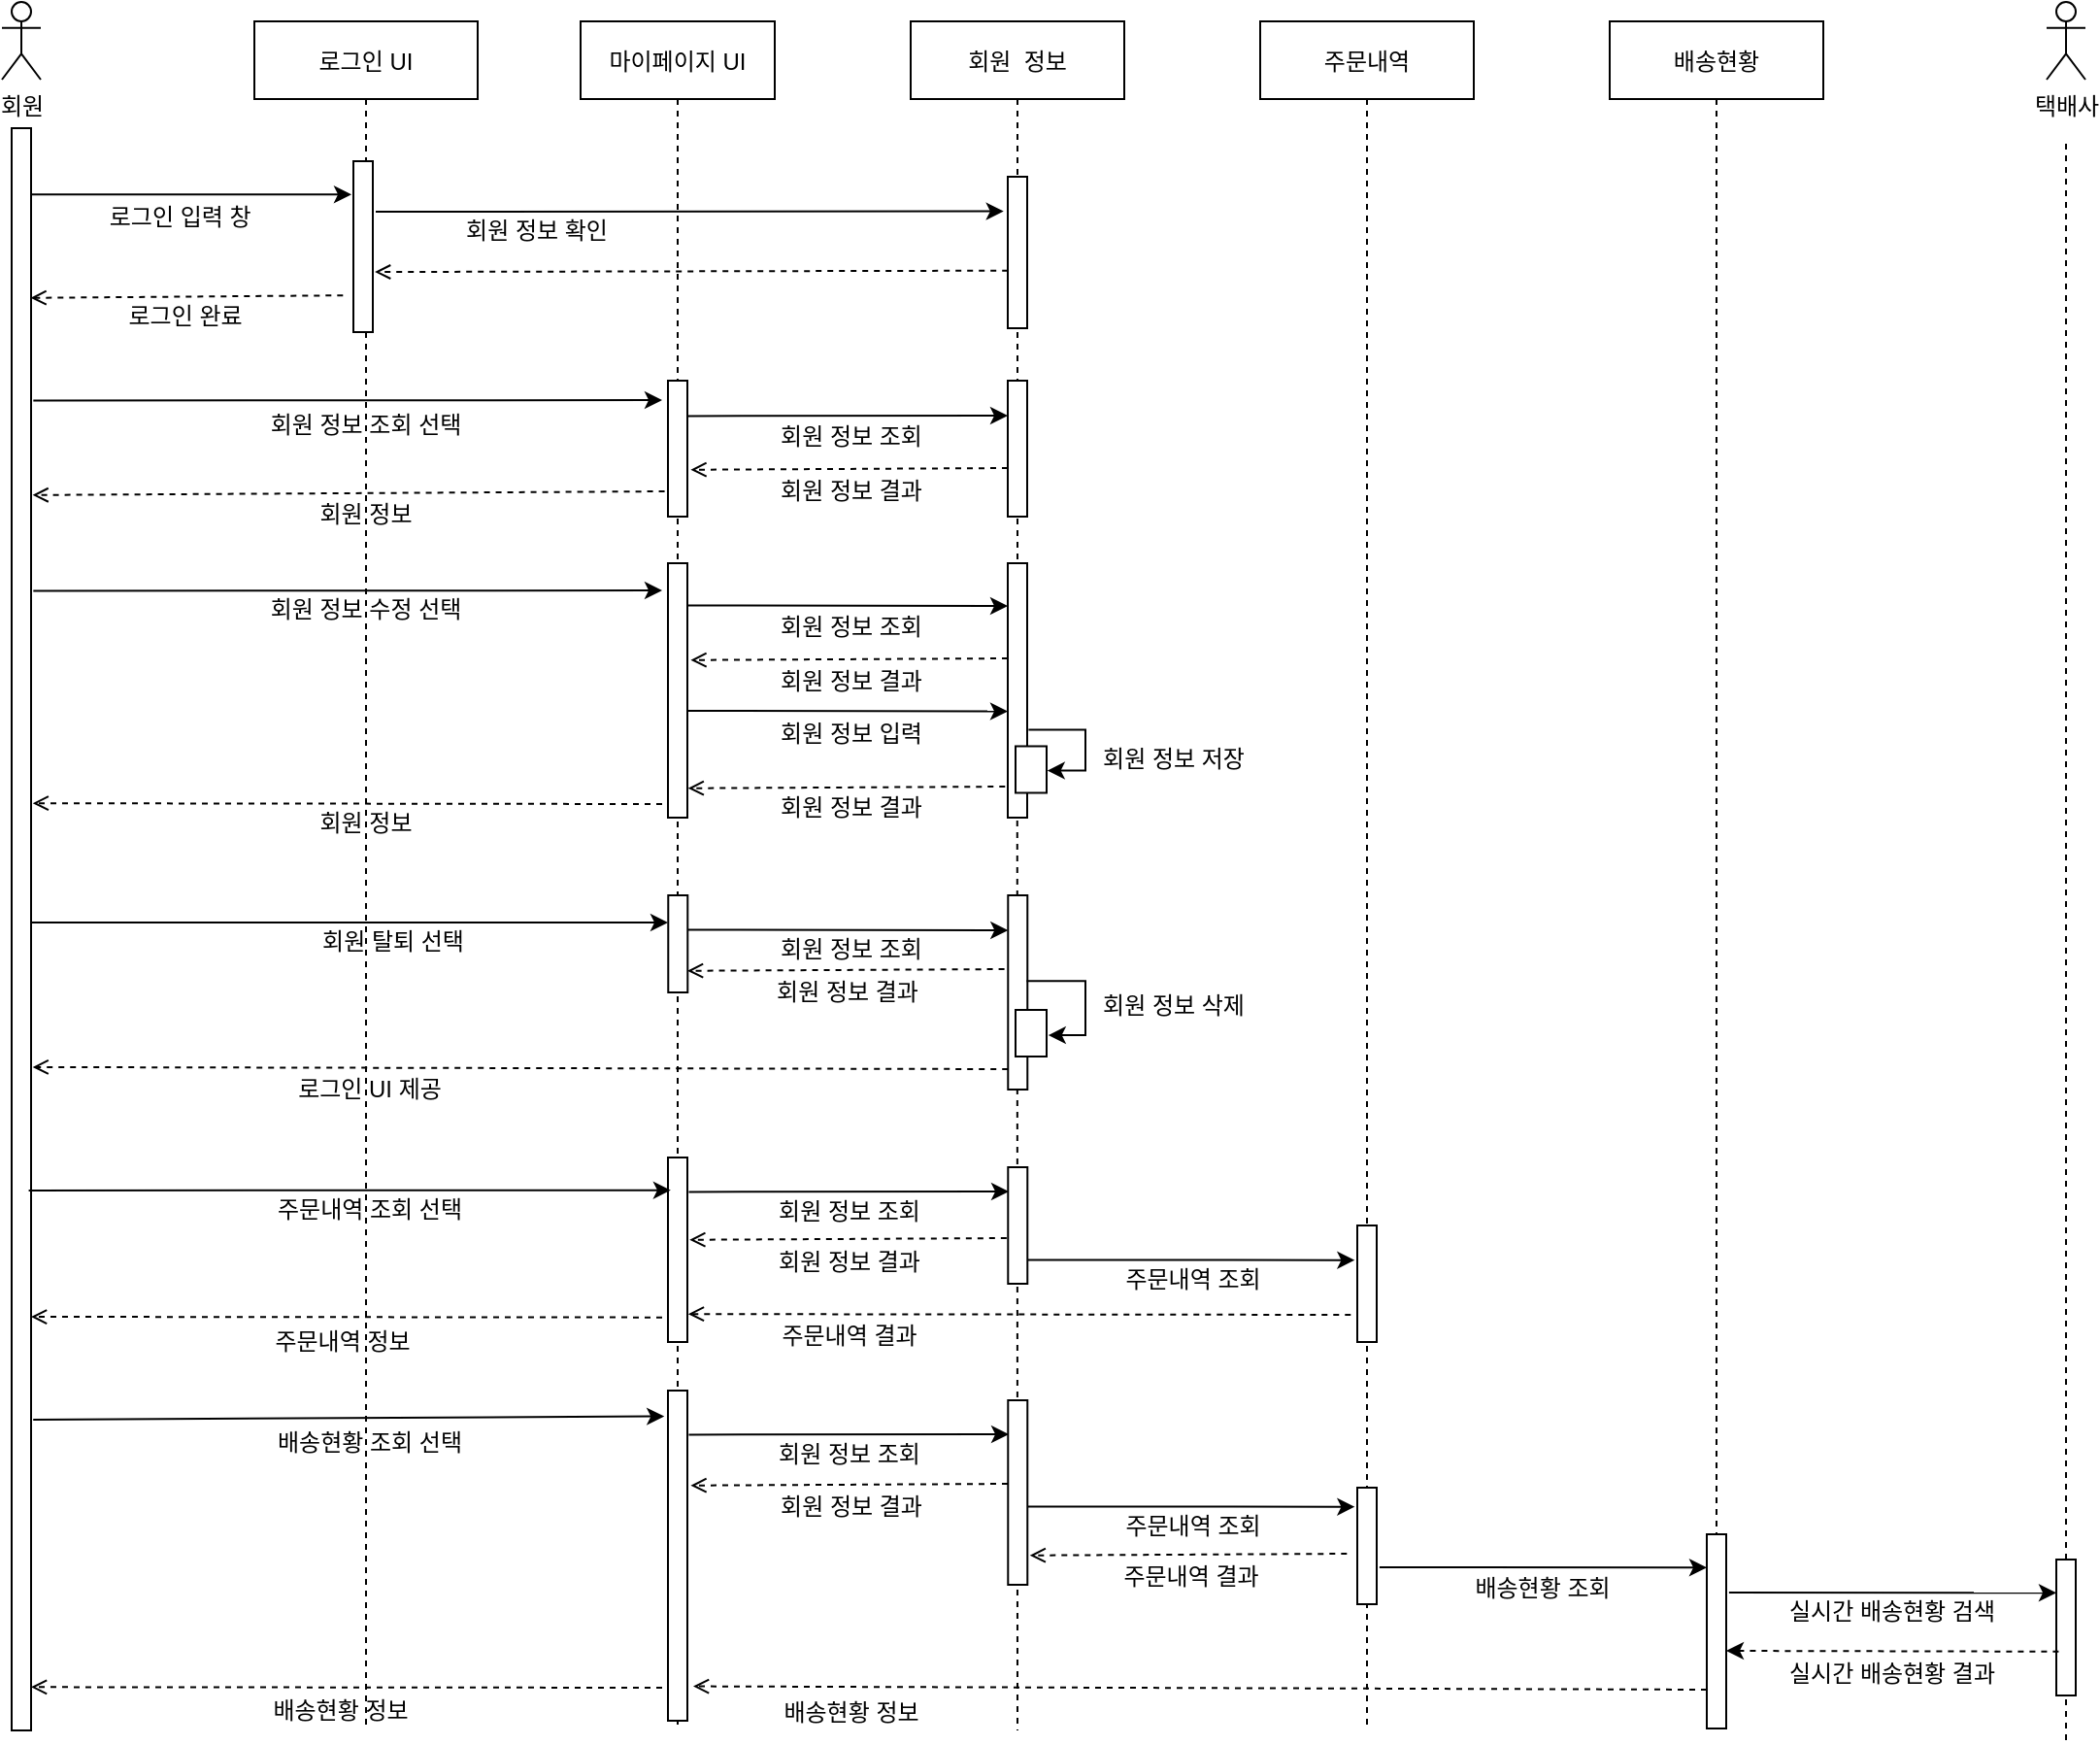 <mxfile version="18.1.2" type="github">
  <diagram id="kgpKYQtTHZ0yAKxKKP6v" name="Page-1">
    <mxGraphModel dx="1992" dy="767" grid="1" gridSize="10" guides="1" tooltips="1" connect="1" arrows="1" fold="1" page="1" pageScale="1" pageWidth="850" pageHeight="1100" math="0" shadow="0">
      <root>
        <mxCell id="0" />
        <mxCell id="1" parent="0" />
        <mxCell id="r8XIUrFHfBqZS6FGPilP-93" value="" style="points=[];perimeter=orthogonalPerimeter;rounded=0;shadow=0;strokeWidth=1;" vertex="1" parent="1">
          <mxGeometry x="508" y="329" width="10" height="131" as="geometry" />
        </mxCell>
        <mxCell id="r8XIUrFHfBqZS6FGPilP-76" value="회원  정보" style="shape=umlLifeline;perimeter=lifelinePerimeter;container=1;collapsible=0;recursiveResize=0;rounded=0;shadow=0;strokeWidth=1;" vertex="1" parent="1">
          <mxGeometry x="458" y="50" width="110" height="280" as="geometry" />
        </mxCell>
        <mxCell id="r8XIUrFHfBqZS6FGPilP-83" value="" style="points=[];perimeter=orthogonalPerimeter;rounded=0;shadow=0;strokeWidth=1;" vertex="1" parent="r8XIUrFHfBqZS6FGPilP-76">
          <mxGeometry x="50" y="185" width="10" height="70" as="geometry" />
        </mxCell>
        <mxCell id="r8XIUrFHfBqZS6FGPilP-84" value="" style="endArrow=classic;html=1;rounded=0;entryX=-0.177;entryY=0.155;entryDx=0;entryDy=0;entryPerimeter=0;exitX=1.022;exitY=0.36;exitDx=0;exitDy=0;exitPerimeter=0;" edge="1" parent="r8XIUrFHfBqZS6FGPilP-76">
          <mxGeometry width="50" height="50" relative="1" as="geometry">
            <mxPoint x="-114.78" y="203.2" as="sourcePoint" />
            <mxPoint x="50" y="203.005" as="targetPoint" />
          </mxGeometry>
        </mxCell>
        <mxCell id="r8XIUrFHfBqZS6FGPilP-86" value="" style="endArrow=open;html=1;rounded=0;dashed=1;entryX=1.03;entryY=0.253;entryDx=0;entryDy=0;entryPerimeter=0;endFill=0;exitX=-0.141;exitY=0.544;exitDx=0;exitDy=0;exitPerimeter=0;" edge="1" parent="r8XIUrFHfBqZS6FGPilP-76">
          <mxGeometry width="50" height="50" relative="1" as="geometry">
            <mxPoint x="50" y="229.998" as="sourcePoint" />
            <mxPoint x="-113.29" y="230.88" as="targetPoint" />
          </mxGeometry>
        </mxCell>
        <mxCell id="r8XIUrFHfBqZS6FGPilP-101" value="회원 정보 입력" style="text;html=1;align=center;verticalAlign=middle;resizable=0;points=[];autosize=1;strokeColor=none;fillColor=none;" vertex="1" parent="r8XIUrFHfBqZS6FGPilP-76">
          <mxGeometry x="-76" y="357.24" width="90" height="20" as="geometry" />
        </mxCell>
        <mxCell id="r8XIUrFHfBqZS6FGPilP-216" value="" style="points=[];perimeter=orthogonalPerimeter;rounded=0;shadow=0;strokeWidth=1;" vertex="1" parent="r8XIUrFHfBqZS6FGPilP-76">
          <mxGeometry x="50" y="80" width="10" height="78" as="geometry" />
        </mxCell>
        <mxCell id="3nuBFxr9cyL0pnOWT2aG-1" value="로그인 UI" style="shape=umlLifeline;perimeter=lifelinePerimeter;container=1;collapsible=0;recursiveResize=0;rounded=0;shadow=0;strokeWidth=1;" parent="1" vertex="1">
          <mxGeometry x="120" y="50" width="115.0" height="880" as="geometry" />
        </mxCell>
        <mxCell id="3nuBFxr9cyL0pnOWT2aG-6" value="" style="points=[];perimeter=orthogonalPerimeter;rounded=0;shadow=0;strokeWidth=1;" parent="3nuBFxr9cyL0pnOWT2aG-1" vertex="1">
          <mxGeometry x="51" y="72" width="10" height="88" as="geometry" />
        </mxCell>
        <mxCell id="r8XIUrFHfBqZS6FGPilP-9" value="로그인 입력 창&amp;nbsp;" style="text;html=1;align=center;verticalAlign=middle;resizable=0;points=[];autosize=1;strokeColor=none;fillColor=none;" vertex="1" parent="3nuBFxr9cyL0pnOWT2aG-1">
          <mxGeometry x="-87" y="91" width="100" height="20" as="geometry" />
        </mxCell>
        <mxCell id="r8XIUrFHfBqZS6FGPilP-92" value="회원 정보 수정 선택" style="text;html=1;align=center;verticalAlign=middle;resizable=0;points=[];autosize=1;strokeColor=none;fillColor=none;" vertex="1" parent="3nuBFxr9cyL0pnOWT2aG-1">
          <mxGeometry x="-3" y="293" width="120" height="20" as="geometry" />
        </mxCell>
        <mxCell id="r8XIUrFHfBqZS6FGPilP-112" value="회원 정보" style="text;html=1;align=center;verticalAlign=middle;resizable=0;points=[];autosize=1;strokeColor=none;fillColor=none;" vertex="1" parent="3nuBFxr9cyL0pnOWT2aG-1">
          <mxGeometry x="22" y="244" width="70" height="20" as="geometry" />
        </mxCell>
        <mxCell id="r8XIUrFHfBqZS6FGPilP-28" value="회원 정보 조회 선택" style="text;html=1;align=center;verticalAlign=middle;resizable=0;points=[];autosize=1;strokeColor=none;fillColor=none;" vertex="1" parent="3nuBFxr9cyL0pnOWT2aG-1">
          <mxGeometry x="-3" y="198" width="120" height="20" as="geometry" />
        </mxCell>
        <mxCell id="r8XIUrFHfBqZS6FGPilP-198" value="배송현황 정보" style="text;html=1;align=center;verticalAlign=middle;resizable=0;points=[];autosize=1;strokeColor=none;fillColor=none;" vertex="1" parent="3nuBFxr9cyL0pnOWT2aG-1">
          <mxGeometry x="-1" y="860" width="90" height="20" as="geometry" />
        </mxCell>
        <mxCell id="r8XIUrFHfBqZS6FGPilP-173" value="배송현황 조회 선택" style="text;html=1;align=center;verticalAlign=middle;resizable=0;points=[];autosize=1;strokeColor=none;fillColor=none;" vertex="1" parent="3nuBFxr9cyL0pnOWT2aG-1">
          <mxGeometry x="-1.0" y="722" width="120" height="20" as="geometry" />
        </mxCell>
        <mxCell id="r8XIUrFHfBqZS6FGPilP-153" value="주문내역 정보" style="text;html=1;align=center;verticalAlign=middle;resizable=0;points=[];autosize=1;strokeColor=none;fillColor=none;" vertex="1" parent="3nuBFxr9cyL0pnOWT2aG-1">
          <mxGeometry y="670" width="90" height="20" as="geometry" />
        </mxCell>
        <mxCell id="3nuBFxr9cyL0pnOWT2aG-5" value="마이페이지 UI" style="shape=umlLifeline;perimeter=lifelinePerimeter;container=1;collapsible=0;recursiveResize=0;rounded=0;shadow=0;strokeWidth=1;" parent="1" vertex="1">
          <mxGeometry x="288" y="50" width="100" height="880" as="geometry" />
        </mxCell>
        <mxCell id="r8XIUrFHfBqZS6FGPilP-82" value="" style="points=[];perimeter=orthogonalPerimeter;rounded=0;shadow=0;strokeWidth=1;" vertex="1" parent="3nuBFxr9cyL0pnOWT2aG-5">
          <mxGeometry x="45" y="185" width="10" height="70" as="geometry" />
        </mxCell>
        <mxCell id="r8XIUrFHfBqZS6FGPilP-88" value="" style="endArrow=open;html=1;rounded=0;dashed=1;endFill=0;exitX=-0.141;exitY=0.544;exitDx=0;exitDy=0;exitPerimeter=0;entryX=1.078;entryY=0.229;entryDx=0;entryDy=0;entryPerimeter=0;" edge="1" parent="3nuBFxr9cyL0pnOWT2aG-5" target="3nuBFxr9cyL0pnOWT2aG-2">
          <mxGeometry width="50" height="50" relative="1" as="geometry">
            <mxPoint x="43.29" y="241.998" as="sourcePoint" />
            <mxPoint x="-460" y="243" as="targetPoint" />
          </mxGeometry>
        </mxCell>
        <mxCell id="r8XIUrFHfBqZS6FGPilP-139" value="" style="points=[];perimeter=orthogonalPerimeter;rounded=0;shadow=0;strokeWidth=1;" vertex="1" parent="3nuBFxr9cyL0pnOWT2aG-5">
          <mxGeometry x="45" y="585" width="10" height="95" as="geometry" />
        </mxCell>
        <mxCell id="r8XIUrFHfBqZS6FGPilP-12" value="회원 정보 확인" style="text;html=1;align=center;verticalAlign=middle;resizable=0;points=[];autosize=1;strokeColor=none;fillColor=none;" vertex="1" parent="3nuBFxr9cyL0pnOWT2aG-5">
          <mxGeometry x="-68" y="98" width="90" height="20" as="geometry" />
        </mxCell>
        <mxCell id="r8XIUrFHfBqZS6FGPilP-219" value="" style="endArrow=classic;html=1;rounded=0;exitX=1.5;exitY=0.075;exitDx=0;exitDy=0;exitPerimeter=0;entryX=-0.214;entryY=0.228;entryDx=0;entryDy=0;entryPerimeter=0;" edge="1" parent="3nuBFxr9cyL0pnOWT2aG-5" target="r8XIUrFHfBqZS6FGPilP-216">
          <mxGeometry width="50" height="50" relative="1" as="geometry">
            <mxPoint x="-105.5" y="98.005" as="sourcePoint" />
            <mxPoint x="59.5" y="98.04" as="targetPoint" />
          </mxGeometry>
        </mxCell>
        <mxCell id="r8XIUrFHfBqZS6FGPilP-3" value="회원" style="shape=umlActor;verticalLabelPosition=bottom;verticalAlign=top;html=1;outlineConnect=0;" vertex="1" parent="1">
          <mxGeometry x="-10" y="40" width="20" height="40" as="geometry" />
        </mxCell>
        <mxCell id="r8XIUrFHfBqZS6FGPilP-7" value="" style="endArrow=none;dashed=1;html=1;rounded=0;" edge="1" parent="1">
          <mxGeometry width="50" height="50" relative="1" as="geometry">
            <mxPoint y="440" as="sourcePoint" />
            <mxPoint y="110" as="targetPoint" />
          </mxGeometry>
        </mxCell>
        <mxCell id="3nuBFxr9cyL0pnOWT2aG-2" value="" style="points=[];perimeter=orthogonalPerimeter;rounded=0;shadow=0;strokeWidth=1;" parent="1" vertex="1">
          <mxGeometry x="-5" y="105" width="10" height="825" as="geometry" />
        </mxCell>
        <mxCell id="r8XIUrFHfBqZS6FGPilP-8" value="" style="endArrow=classic;html=1;rounded=0;exitX=1.5;exitY=0.075;exitDx=0;exitDy=0;exitPerimeter=0;entryX=-0.1;entryY=0.195;entryDx=0;entryDy=0;entryPerimeter=0;" edge="1" parent="1" target="3nuBFxr9cyL0pnOWT2aG-6">
          <mxGeometry width="50" height="50" relative="1" as="geometry">
            <mxPoint x="5" y="139.125" as="sourcePoint" />
            <mxPoint x="164.5" y="139.125" as="targetPoint" />
          </mxGeometry>
        </mxCell>
        <mxCell id="r8XIUrFHfBqZS6FGPilP-18" value="" style="endArrow=open;html=1;rounded=0;dashed=1;entryX=1.105;entryY=0.648;entryDx=0;entryDy=0;entryPerimeter=0;endFill=0;exitX=0.044;exitY=0.68;exitDx=0;exitDy=0;exitPerimeter=0;" edge="1" parent="1" target="3nuBFxr9cyL0pnOWT2aG-6">
          <mxGeometry width="50" height="50" relative="1" as="geometry">
            <mxPoint x="508.1" y="178.36" as="sourcePoint" />
            <mxPoint x="342.96" y="179.65" as="targetPoint" />
          </mxGeometry>
        </mxCell>
        <mxCell id="r8XIUrFHfBqZS6FGPilP-19" value="" style="endArrow=open;html=1;rounded=0;exitX=0.065;exitY=0.242;exitDx=0;exitDy=0;exitPerimeter=0;entryX=0.975;entryY=0.234;entryDx=0;entryDy=0;entryPerimeter=0;dashed=1;endFill=0;" edge="1" parent="1">
          <mxGeometry width="50" height="50" relative="1" as="geometry">
            <mxPoint x="165.65" y="191.1" as="sourcePoint" />
            <mxPoint x="4.75" y="192.39" as="targetPoint" />
          </mxGeometry>
        </mxCell>
        <mxCell id="r8XIUrFHfBqZS6FGPilP-27" value="" style="endArrow=classic;html=1;rounded=0;exitX=1.116;exitY=0.27;exitDx=0;exitDy=0;exitPerimeter=0;" edge="1" parent="1">
          <mxGeometry width="50" height="50" relative="1" as="geometry">
            <mxPoint x="6.16" y="245.25" as="sourcePoint" />
            <mxPoint x="330" y="245" as="targetPoint" />
          </mxGeometry>
        </mxCell>
        <mxCell id="r8XIUrFHfBqZS6FGPilP-75" value="로그인 완료" style="text;html=1;align=center;verticalAlign=middle;resizable=0;points=[];autosize=1;strokeColor=none;fillColor=none;" vertex="1" parent="1">
          <mxGeometry x="44" y="192" width="80" height="20" as="geometry" />
        </mxCell>
        <mxCell id="r8XIUrFHfBqZS6FGPilP-79" value="주문내역" style="shape=umlLifeline;perimeter=lifelinePerimeter;container=1;collapsible=0;recursiveResize=0;rounded=0;shadow=0;strokeWidth=1;" vertex="1" parent="1">
          <mxGeometry x="638" y="50" width="110" height="880" as="geometry" />
        </mxCell>
        <mxCell id="r8XIUrFHfBqZS6FGPilP-142" value="" style="points=[];perimeter=orthogonalPerimeter;rounded=0;shadow=0;strokeWidth=1;" vertex="1" parent="r8XIUrFHfBqZS6FGPilP-79">
          <mxGeometry x="50" y="620" width="10" height="60" as="geometry" />
        </mxCell>
        <mxCell id="r8XIUrFHfBqZS6FGPilP-147" value="" style="endArrow=classic;html=1;rounded=0;entryX=-0.131;entryY=0.297;entryDx=0;entryDy=0;entryPerimeter=0;exitX=1.022;exitY=0.36;exitDx=0;exitDy=0;exitPerimeter=0;endFill=1;" edge="1" parent="r8XIUrFHfBqZS6FGPilP-79">
          <mxGeometry width="50" height="50" relative="1" as="geometry">
            <mxPoint x="-119.86" y="637.7" as="sourcePoint" />
            <mxPoint x="48.69" y="637.85" as="targetPoint" />
          </mxGeometry>
        </mxCell>
        <mxCell id="r8XIUrFHfBqZS6FGPilP-209" value="" style="points=[];perimeter=orthogonalPerimeter;rounded=0;shadow=0;strokeWidth=1;" vertex="1" parent="r8XIUrFHfBqZS6FGPilP-79">
          <mxGeometry x="50" y="755" width="10" height="60" as="geometry" />
        </mxCell>
        <mxCell id="r8XIUrFHfBqZS6FGPilP-210" value="" style="endArrow=classic;html=1;rounded=0;entryX=-0.131;entryY=0.297;entryDx=0;entryDy=0;entryPerimeter=0;exitX=1.022;exitY=0.36;exitDx=0;exitDy=0;exitPerimeter=0;endFill=1;" edge="1" parent="r8XIUrFHfBqZS6FGPilP-79">
          <mxGeometry width="50" height="50" relative="1" as="geometry">
            <mxPoint x="-119.86" y="764.7" as="sourcePoint" />
            <mxPoint x="48.69" y="764.85" as="targetPoint" />
          </mxGeometry>
        </mxCell>
        <mxCell id="r8XIUrFHfBqZS6FGPilP-211" value="주문내역 조회" style="text;html=1;align=center;verticalAlign=middle;resizable=0;points=[];autosize=1;strokeColor=none;fillColor=none;" vertex="1" parent="r8XIUrFHfBqZS6FGPilP-79">
          <mxGeometry x="-80" y="765" width="90" height="20" as="geometry" />
        </mxCell>
        <mxCell id="r8XIUrFHfBqZS6FGPilP-212" value="" style="endArrow=open;html=1;rounded=0;dashed=1;entryX=1.03;entryY=0.253;entryDx=0;entryDy=0;entryPerimeter=0;endFill=0;exitX=-0.141;exitY=0.544;exitDx=0;exitDy=0;exitPerimeter=0;" edge="1" parent="r8XIUrFHfBqZS6FGPilP-79">
          <mxGeometry width="50" height="50" relative="1" as="geometry">
            <mxPoint x="44.65" y="788.998" as="sourcePoint" />
            <mxPoint x="-118.64" y="789.88" as="targetPoint" />
          </mxGeometry>
        </mxCell>
        <mxCell id="r8XIUrFHfBqZS6FGPilP-213" value="주문내역 결과" style="text;html=1;align=center;verticalAlign=middle;resizable=0;points=[];autosize=1;strokeColor=none;fillColor=none;" vertex="1" parent="r8XIUrFHfBqZS6FGPilP-79">
          <mxGeometry x="-81.35" y="791" width="90" height="20" as="geometry" />
        </mxCell>
        <mxCell id="r8XIUrFHfBqZS6FGPilP-80" value="배송현황" style="shape=umlLifeline;perimeter=lifelinePerimeter;container=1;collapsible=0;recursiveResize=0;rounded=0;shadow=0;strokeWidth=1;" vertex="1" parent="1">
          <mxGeometry x="818" y="50" width="110" height="880" as="geometry" />
        </mxCell>
        <mxCell id="r8XIUrFHfBqZS6FGPilP-181" value="" style="points=[];perimeter=orthogonalPerimeter;rounded=0;shadow=0;strokeWidth=1;" vertex="1" parent="r8XIUrFHfBqZS6FGPilP-80">
          <mxGeometry x="50" y="779" width="10" height="100" as="geometry" />
        </mxCell>
        <mxCell id="r8XIUrFHfBqZS6FGPilP-182" value="" style="endArrow=classic;html=1;rounded=0;entryX=-0.131;entryY=0.297;entryDx=0;entryDy=0;entryPerimeter=0;exitX=1.022;exitY=0.36;exitDx=0;exitDy=0;exitPerimeter=0;endFill=1;" edge="1" parent="r8XIUrFHfBqZS6FGPilP-80">
          <mxGeometry width="50" height="50" relative="1" as="geometry">
            <mxPoint x="-118.55" y="796" as="sourcePoint" />
            <mxPoint x="50" y="796.15" as="targetPoint" />
          </mxGeometry>
        </mxCell>
        <mxCell id="r8XIUrFHfBqZS6FGPilP-193" value="" style="endArrow=open;html=1;rounded=0;dashed=1;endFill=0;exitX=-0.141;exitY=0.544;exitDx=0;exitDy=0;exitPerimeter=0;entryX=1.3;entryY=0.819;entryDx=0;entryDy=0;entryPerimeter=0;" edge="1" parent="r8XIUrFHfBqZS6FGPilP-80">
          <mxGeometry width="50" height="50" relative="1" as="geometry">
            <mxPoint x="50.0" y="858.998" as="sourcePoint" />
            <mxPoint x="-472" y="857.28" as="targetPoint" />
          </mxGeometry>
        </mxCell>
        <mxCell id="r8XIUrFHfBqZS6FGPilP-85" value="회원 정보 조회" style="text;html=1;align=center;verticalAlign=middle;resizable=0;points=[];autosize=1;strokeColor=none;fillColor=none;" vertex="1" parent="1">
          <mxGeometry x="382" y="254" width="90" height="20" as="geometry" />
        </mxCell>
        <mxCell id="r8XIUrFHfBqZS6FGPilP-87" value="회원 정보 결과" style="text;html=1;align=center;verticalAlign=middle;resizable=0;points=[];autosize=1;strokeColor=none;fillColor=none;" vertex="1" parent="1">
          <mxGeometry x="382" y="282" width="90" height="20" as="geometry" />
        </mxCell>
        <mxCell id="r8XIUrFHfBqZS6FGPilP-89" value="" style="points=[];perimeter=orthogonalPerimeter;rounded=0;shadow=0;strokeWidth=1;" vertex="1" parent="1">
          <mxGeometry x="333" y="329" width="10" height="131" as="geometry" />
        </mxCell>
        <mxCell id="r8XIUrFHfBqZS6FGPilP-91" value="" style="endArrow=classic;html=1;rounded=0;exitX=1.116;exitY=0.27;exitDx=0;exitDy=0;exitPerimeter=0;" edge="1" parent="1">
          <mxGeometry width="50" height="50" relative="1" as="geometry">
            <mxPoint x="6.16" y="343.25" as="sourcePoint" />
            <mxPoint x="330" y="343" as="targetPoint" />
          </mxGeometry>
        </mxCell>
        <mxCell id="r8XIUrFHfBqZS6FGPilP-94" value="" style="endArrow=classic;html=1;rounded=0;entryX=-0.177;entryY=0.155;entryDx=0;entryDy=0;entryPerimeter=0;exitX=1.022;exitY=0.189;exitDx=0;exitDy=0;exitPerimeter=0;" edge="1" parent="1">
          <mxGeometry width="50" height="50" relative="1" as="geometry">
            <mxPoint x="343.22" y="350.759" as="sourcePoint" />
            <mxPoint x="508" y="351.005" as="targetPoint" />
          </mxGeometry>
        </mxCell>
        <mxCell id="r8XIUrFHfBqZS6FGPilP-95" value="" style="endArrow=open;html=1;rounded=0;dashed=1;entryX=1.03;entryY=0.253;entryDx=0;entryDy=0;entryPerimeter=0;endFill=0;exitX=-0.141;exitY=0.544;exitDx=0;exitDy=0;exitPerimeter=0;" edge="1" parent="1">
          <mxGeometry width="50" height="50" relative="1" as="geometry">
            <mxPoint x="508" y="377.998" as="sourcePoint" />
            <mxPoint x="344.71" y="378.88" as="targetPoint" />
          </mxGeometry>
        </mxCell>
        <mxCell id="r8XIUrFHfBqZS6FGPilP-96" value="회원 정보 조회" style="text;html=1;align=center;verticalAlign=middle;resizable=0;points=[];autosize=1;strokeColor=none;fillColor=none;" vertex="1" parent="1">
          <mxGeometry x="382" y="352" width="90" height="20" as="geometry" />
        </mxCell>
        <mxCell id="r8XIUrFHfBqZS6FGPilP-97" value="회원 정보 결과" style="text;html=1;align=center;verticalAlign=middle;resizable=0;points=[];autosize=1;strokeColor=none;fillColor=none;" vertex="1" parent="1">
          <mxGeometry x="382" y="380" width="90" height="20" as="geometry" />
        </mxCell>
        <mxCell id="r8XIUrFHfBqZS6FGPilP-105" value="" style="endArrow=none;html=1;rounded=0;dashed=1;endFill=0;exitX=0.689;exitY=1.019;exitDx=0;exitDy=0;exitPerimeter=0;" edge="1" parent="1">
          <mxGeometry width="50" height="50" relative="1" as="geometry">
            <mxPoint x="512.89" y="461.489" as="sourcePoint" />
            <mxPoint x="513" y="930" as="targetPoint" />
          </mxGeometry>
        </mxCell>
        <mxCell id="r8XIUrFHfBqZS6FGPilP-98" value="" style="points=[];perimeter=orthogonalPerimeter;rounded=0;shadow=0;strokeWidth=1;" vertex="1" parent="1">
          <mxGeometry x="512" y="423.24" width="16" height="24" as="geometry" />
        </mxCell>
        <mxCell id="r8XIUrFHfBqZS6FGPilP-108" value="" style="endArrow=classic;html=1;rounded=0;exitX=1.071;exitY=0.655;exitDx=0;exitDy=0;exitPerimeter=0;edgeStyle=orthogonalEdgeStyle;entryX=1.023;entryY=0.523;entryDx=0;entryDy=0;entryPerimeter=0;" edge="1" parent="1" source="r8XIUrFHfBqZS6FGPilP-93" target="r8XIUrFHfBqZS6FGPilP-98">
          <mxGeometry width="50" height="50" relative="1" as="geometry">
            <mxPoint x="538" y="440" as="sourcePoint" />
            <mxPoint x="588" y="390" as="targetPoint" />
            <Array as="points">
              <mxPoint x="548" y="415" />
              <mxPoint x="548" y="436" />
            </Array>
          </mxGeometry>
        </mxCell>
        <mxCell id="r8XIUrFHfBqZS6FGPilP-109" value="회원 정보 저장" style="text;html=1;align=center;verticalAlign=middle;resizable=0;points=[];autosize=1;strokeColor=none;fillColor=none;" vertex="1" parent="1">
          <mxGeometry x="548" y="420" width="90" height="20" as="geometry" />
        </mxCell>
        <mxCell id="r8XIUrFHfBqZS6FGPilP-110" value="" style="endArrow=open;html=1;rounded=0;dashed=1;entryX=1.03;entryY=0.253;entryDx=0;entryDy=0;entryPerimeter=0;endFill=0;exitX=-0.141;exitY=0.544;exitDx=0;exitDy=0;exitPerimeter=0;" edge="1" parent="1">
          <mxGeometry width="50" height="50" relative="1" as="geometry">
            <mxPoint x="506.64" y="443.998" as="sourcePoint" />
            <mxPoint x="343.35" y="444.88" as="targetPoint" />
          </mxGeometry>
        </mxCell>
        <mxCell id="r8XIUrFHfBqZS6FGPilP-111" value="회원 정보 결과" style="text;html=1;align=center;verticalAlign=middle;resizable=0;points=[];autosize=1;strokeColor=none;fillColor=none;" vertex="1" parent="1">
          <mxGeometry x="382" y="445.24" width="90" height="20" as="geometry" />
        </mxCell>
        <mxCell id="r8XIUrFHfBqZS6FGPilP-116" value="" style="endArrow=open;html=1;rounded=0;dashed=1;endFill=0;entryX=1.086;entryY=0.328;entryDx=0;entryDy=0;entryPerimeter=0;" edge="1" parent="1">
          <mxGeometry width="50" height="50" relative="1" as="geometry">
            <mxPoint x="330" y="453" as="sourcePoint" />
            <mxPoint x="5.86" y="452.6" as="targetPoint" />
          </mxGeometry>
        </mxCell>
        <mxCell id="r8XIUrFHfBqZS6FGPilP-100" value="" style="endArrow=classic;html=1;rounded=0;entryX=-0.177;entryY=0.155;entryDx=0;entryDy=0;entryPerimeter=0;exitX=1.022;exitY=0.189;exitDx=0;exitDy=0;exitPerimeter=0;" edge="1" parent="1">
          <mxGeometry width="50" height="50" relative="1" as="geometry">
            <mxPoint x="343.22" y="404.999" as="sourcePoint" />
            <mxPoint x="508" y="405.245" as="targetPoint" />
          </mxGeometry>
        </mxCell>
        <mxCell id="r8XIUrFHfBqZS6FGPilP-115" value="회원 정보" style="text;html=1;align=center;verticalAlign=middle;resizable=0;points=[];autosize=1;strokeColor=none;fillColor=none;" vertex="1" parent="1">
          <mxGeometry x="142" y="453" width="70" height="20" as="geometry" />
        </mxCell>
        <mxCell id="r8XIUrFHfBqZS6FGPilP-119" value="" style="points=[];perimeter=orthogonalPerimeter;rounded=0;shadow=0;strokeWidth=1;" vertex="1" parent="1">
          <mxGeometry x="508.14" y="500" width="10" height="100" as="geometry" />
        </mxCell>
        <mxCell id="r8XIUrFHfBqZS6FGPilP-121" value="" style="points=[];perimeter=orthogonalPerimeter;rounded=0;shadow=0;strokeWidth=1;" vertex="1" parent="1">
          <mxGeometry x="333.14" y="500" width="10" height="50" as="geometry" />
        </mxCell>
        <mxCell id="r8XIUrFHfBqZS6FGPilP-122" value="" style="endArrow=classic;html=1;rounded=0;" edge="1" parent="1" source="3nuBFxr9cyL0pnOWT2aG-2">
          <mxGeometry width="50" height="50" relative="1" as="geometry">
            <mxPoint x="10" y="514" as="sourcePoint" />
            <mxPoint x="333" y="514" as="targetPoint" />
          </mxGeometry>
        </mxCell>
        <mxCell id="r8XIUrFHfBqZS6FGPilP-123" value="회원 탈퇴 선택" style="text;html=1;align=center;verticalAlign=middle;resizable=0;points=[];autosize=1;strokeColor=none;fillColor=none;" vertex="1" parent="1">
          <mxGeometry x="146.14" y="514" width="90" height="20" as="geometry" />
        </mxCell>
        <mxCell id="r8XIUrFHfBqZS6FGPilP-124" value="" style="endArrow=classic;html=1;rounded=0;entryX=-0.177;entryY=0.155;entryDx=0;entryDy=0;entryPerimeter=0;exitX=1.022;exitY=0.189;exitDx=0;exitDy=0;exitPerimeter=0;" edge="1" parent="1">
          <mxGeometry width="50" height="50" relative="1" as="geometry">
            <mxPoint x="343.36" y="517.759" as="sourcePoint" />
            <mxPoint x="508.14" y="518.005" as="targetPoint" />
          </mxGeometry>
        </mxCell>
        <mxCell id="r8XIUrFHfBqZS6FGPilP-126" value="회원 정보 조회" style="text;html=1;align=center;verticalAlign=middle;resizable=0;points=[];autosize=1;strokeColor=none;fillColor=none;" vertex="1" parent="1">
          <mxGeometry x="382.14" y="518" width="90" height="20" as="geometry" />
        </mxCell>
        <mxCell id="r8XIUrFHfBqZS6FGPilP-128" value="" style="points=[];perimeter=orthogonalPerimeter;rounded=0;shadow=0;strokeWidth=1;" vertex="1" parent="1">
          <mxGeometry x="512" y="559" width="16" height="24" as="geometry" />
        </mxCell>
        <mxCell id="r8XIUrFHfBqZS6FGPilP-130" value="회원 정보 삭제" style="text;html=1;align=center;verticalAlign=middle;resizable=0;points=[];autosize=1;strokeColor=none;fillColor=none;" vertex="1" parent="1">
          <mxGeometry x="548" y="547" width="90" height="20" as="geometry" />
        </mxCell>
        <mxCell id="r8XIUrFHfBqZS6FGPilP-131" value="" style="endArrow=open;html=1;rounded=0;dashed=1;endFill=0;exitX=-0.003;exitY=0.895;exitDx=0;exitDy=0;exitPerimeter=0;entryX=1.081;entryY=0.586;entryDx=0;entryDy=0;entryPerimeter=0;" edge="1" parent="1" source="r8XIUrFHfBqZS6FGPilP-119" target="3nuBFxr9cyL0pnOWT2aG-2">
          <mxGeometry width="50" height="50" relative="1" as="geometry">
            <mxPoint x="510" y="590" as="sourcePoint" />
            <mxPoint y="590" as="targetPoint" />
          </mxGeometry>
        </mxCell>
        <mxCell id="r8XIUrFHfBqZS6FGPilP-136" value="" style="endArrow=classic;html=1;rounded=0;edgeStyle=orthogonalEdgeStyle;exitX=0.956;exitY=0.207;exitDx=0;exitDy=0;exitPerimeter=0;entryX=1.055;entryY=0.502;entryDx=0;entryDy=0;entryPerimeter=0;" edge="1" parent="1">
          <mxGeometry width="50" height="50" relative="1" as="geometry">
            <mxPoint x="517.7" y="544.117" as="sourcePoint" />
            <mxPoint x="528.88" y="572.048" as="targetPoint" />
            <Array as="points">
              <mxPoint x="548" y="544" />
              <mxPoint x="548" y="572" />
            </Array>
          </mxGeometry>
        </mxCell>
        <mxCell id="r8XIUrFHfBqZS6FGPilP-135" value="로그인 UI 제공" style="text;html=1;align=center;verticalAlign=middle;resizable=0;points=[];autosize=1;strokeColor=none;fillColor=none;" vertex="1" parent="1">
          <mxGeometry x="134" y="590" width="90" height="20" as="geometry" />
        </mxCell>
        <mxCell id="r8XIUrFHfBqZS6FGPilP-141" value="주문내역 조회 선택" style="text;html=1;align=center;verticalAlign=middle;resizable=0;points=[];autosize=1;strokeColor=none;fillColor=none;" vertex="1" parent="1">
          <mxGeometry x="119.14" y="652" width="120" height="20" as="geometry" />
        </mxCell>
        <mxCell id="r8XIUrFHfBqZS6FGPilP-143" value="" style="points=[];perimeter=orthogonalPerimeter;rounded=0;shadow=0;strokeWidth=1;" vertex="1" parent="1">
          <mxGeometry x="508.14" y="640" width="10" height="60" as="geometry" />
        </mxCell>
        <mxCell id="r8XIUrFHfBqZS6FGPilP-145" value="" style="endArrow=classic;html=1;rounded=0;entryX=-0.177;entryY=0.155;entryDx=0;entryDy=0;entryPerimeter=0;exitX=1.022;exitY=0.36;exitDx=0;exitDy=0;exitPerimeter=0;endFill=1;" edge="1" parent="1">
          <mxGeometry width="50" height="50" relative="1" as="geometry">
            <mxPoint x="343.75" y="652.7" as="sourcePoint" />
            <mxPoint x="508.53" y="652.505" as="targetPoint" />
          </mxGeometry>
        </mxCell>
        <mxCell id="r8XIUrFHfBqZS6FGPilP-146" value="회원 정보 조회" style="text;html=1;align=center;verticalAlign=middle;resizable=0;points=[];autosize=1;strokeColor=none;fillColor=none;" vertex="1" parent="1">
          <mxGeometry x="380.53" y="652.5" width="90" height="20" as="geometry" />
        </mxCell>
        <mxCell id="r8XIUrFHfBqZS6FGPilP-148" value="주문내역 조회" style="text;html=1;align=center;verticalAlign=middle;resizable=0;points=[];autosize=1;strokeColor=none;fillColor=none;" vertex="1" parent="1">
          <mxGeometry x="558" y="688" width="90" height="20" as="geometry" />
        </mxCell>
        <mxCell id="r8XIUrFHfBqZS6FGPilP-150" value="" style="endArrow=open;html=1;rounded=0;dashed=1;endFill=0;exitX=-0.141;exitY=0.544;exitDx=0;exitDy=0;exitPerimeter=0;entryX=1.043;entryY=0.78;entryDx=0;entryDy=0;entryPerimeter=0;" edge="1" parent="1">
          <mxGeometry width="50" height="50" relative="1" as="geometry">
            <mxPoint x="684.64" y="715.998" as="sourcePoint" />
            <mxPoint x="343.43" y="715.6" as="targetPoint" />
          </mxGeometry>
        </mxCell>
        <mxCell id="r8XIUrFHfBqZS6FGPilP-151" value="주문내역 결과" style="text;html=1;align=center;verticalAlign=middle;resizable=0;points=[];autosize=1;strokeColor=none;fillColor=none;" vertex="1" parent="1">
          <mxGeometry x="380.53" y="717" width="90" height="20" as="geometry" />
        </mxCell>
        <mxCell id="r8XIUrFHfBqZS6FGPilP-168" value="" style="endArrow=classic;html=1;rounded=0;entryX=-0.189;entryY=0.078;entryDx=0;entryDy=0;entryPerimeter=0;exitX=1.111;exitY=0.8;exitDx=0;exitDy=0;exitPerimeter=0;" edge="1" parent="1" target="r8XIUrFHfBqZS6FGPilP-169">
          <mxGeometry width="50" height="50" relative="1" as="geometry">
            <mxPoint x="6.11" y="770" as="sourcePoint" />
            <mxPoint x="515.01" y="768.65" as="targetPoint" />
          </mxGeometry>
        </mxCell>
        <mxCell id="r8XIUrFHfBqZS6FGPilP-169" value="" style="points=[];perimeter=orthogonalPerimeter;rounded=0;shadow=0;strokeWidth=1;" vertex="1" parent="1">
          <mxGeometry x="333" y="755" width="10" height="170" as="geometry" />
        </mxCell>
        <mxCell id="r8XIUrFHfBqZS6FGPilP-174" value="" style="points=[];perimeter=orthogonalPerimeter;rounded=0;shadow=0;strokeWidth=1;" vertex="1" parent="1">
          <mxGeometry x="508.14" y="760" width="10" height="95" as="geometry" />
        </mxCell>
        <mxCell id="r8XIUrFHfBqZS6FGPilP-175" value="" style="endArrow=classic;html=1;rounded=0;entryX=-0.177;entryY=0.155;entryDx=0;entryDy=0;entryPerimeter=0;exitX=1.022;exitY=0.36;exitDx=0;exitDy=0;exitPerimeter=0;endFill=1;" edge="1" parent="1">
          <mxGeometry width="50" height="50" relative="1" as="geometry">
            <mxPoint x="343.75" y="777.7" as="sourcePoint" />
            <mxPoint x="508.53" y="777.505" as="targetPoint" />
          </mxGeometry>
        </mxCell>
        <mxCell id="r8XIUrFHfBqZS6FGPilP-176" value="회원 정보 조회" style="text;html=1;align=center;verticalAlign=middle;resizable=0;points=[];autosize=1;strokeColor=none;fillColor=none;" vertex="1" parent="1">
          <mxGeometry x="380.53" y="777.5" width="90" height="20" as="geometry" />
        </mxCell>
        <mxCell id="r8XIUrFHfBqZS6FGPilP-183" value="배송현황 조회" style="text;html=1;align=center;verticalAlign=middle;resizable=0;points=[];autosize=1;strokeColor=none;fillColor=none;" vertex="1" parent="1">
          <mxGeometry x="738" y="847" width="90" height="20" as="geometry" />
        </mxCell>
        <mxCell id="r8XIUrFHfBqZS6FGPilP-184" value="택배사" style="shape=umlActor;verticalLabelPosition=bottom;verticalAlign=top;html=1;outlineConnect=0;" vertex="1" parent="1">
          <mxGeometry x="1043" y="40" width="20" height="40" as="geometry" />
        </mxCell>
        <mxCell id="r8XIUrFHfBqZS6FGPilP-185" value="" style="endArrow=none;dashed=1;html=1;rounded=0;startArrow=none;" edge="1" parent="1" source="r8XIUrFHfBqZS6FGPilP-187">
          <mxGeometry width="50" height="50" relative="1" as="geometry">
            <mxPoint x="1053" y="960" as="sourcePoint" />
            <mxPoint x="1053" y="110" as="targetPoint" />
          </mxGeometry>
        </mxCell>
        <mxCell id="r8XIUrFHfBqZS6FGPilP-187" value="" style="points=[];perimeter=orthogonalPerimeter;rounded=0;shadow=0;strokeWidth=1;" vertex="1" parent="1">
          <mxGeometry x="1048" y="842" width="10" height="70" as="geometry" />
        </mxCell>
        <mxCell id="r8XIUrFHfBqZS6FGPilP-188" value="" style="endArrow=none;dashed=1;html=1;rounded=0;startArrow=none;" edge="1" parent="1" target="r8XIUrFHfBqZS6FGPilP-187">
          <mxGeometry width="50" height="50" relative="1" as="geometry">
            <mxPoint x="1053" y="935" as="sourcePoint" />
            <mxPoint x="1053" y="115" as="targetPoint" />
          </mxGeometry>
        </mxCell>
        <mxCell id="r8XIUrFHfBqZS6FGPilP-189" value="" style="endArrow=classic;html=1;rounded=0;entryX=-0.131;entryY=0.297;entryDx=0;entryDy=0;entryPerimeter=0;exitX=1.022;exitY=0.36;exitDx=0;exitDy=0;exitPerimeter=0;endFill=1;" edge="1" parent="1">
          <mxGeometry width="50" height="50" relative="1" as="geometry">
            <mxPoint x="879.45" y="859" as="sourcePoint" />
            <mxPoint x="1048" y="859.15" as="targetPoint" />
          </mxGeometry>
        </mxCell>
        <mxCell id="r8XIUrFHfBqZS6FGPilP-190" value="실시간 배송현황 검색" style="text;html=1;align=center;verticalAlign=middle;resizable=0;points=[];autosize=1;strokeColor=none;fillColor=none;" vertex="1" parent="1">
          <mxGeometry x="898" y="859" width="130" height="20" as="geometry" />
        </mxCell>
        <mxCell id="r8XIUrFHfBqZS6FGPilP-191" value="" style="endArrow=classic;html=1;rounded=0;dashed=1;endFill=1;exitX=-0.141;exitY=0.544;exitDx=0;exitDy=0;exitPerimeter=0;" edge="1" parent="1">
          <mxGeometry width="50" height="50" relative="1" as="geometry">
            <mxPoint x="1049.21" y="889.398" as="sourcePoint" />
            <mxPoint x="878" y="889" as="targetPoint" />
          </mxGeometry>
        </mxCell>
        <mxCell id="r8XIUrFHfBqZS6FGPilP-192" value="실시간 배송현황 결과" style="text;html=1;align=center;verticalAlign=middle;resizable=0;points=[];autosize=1;strokeColor=none;fillColor=none;" vertex="1" parent="1">
          <mxGeometry x="898" y="891" width="130" height="20" as="geometry" />
        </mxCell>
        <mxCell id="r8XIUrFHfBqZS6FGPilP-196" value="배송현황 정보" style="text;html=1;align=center;verticalAlign=middle;resizable=0;points=[];autosize=1;strokeColor=none;fillColor=none;" vertex="1" parent="1">
          <mxGeometry x="382.14" y="911" width="90" height="20" as="geometry" />
        </mxCell>
        <mxCell id="r8XIUrFHfBqZS6FGPilP-197" value="" style="endArrow=open;html=1;rounded=0;dashed=1;endFill=0;entryX=1.081;entryY=0.692;entryDx=0;entryDy=0;entryPerimeter=0;" edge="1" parent="1">
          <mxGeometry width="50" height="50" relative="1" as="geometry">
            <mxPoint x="330" y="908" as="sourcePoint" />
            <mxPoint x="5.0" y="907.67" as="targetPoint" />
          </mxGeometry>
        </mxCell>
        <mxCell id="r8XIUrFHfBqZS6FGPilP-200" value="" style="endArrow=open;html=1;rounded=0;dashed=1;entryX=1.03;entryY=0.253;entryDx=0;entryDy=0;entryPerimeter=0;endFill=0;exitX=-0.141;exitY=0.544;exitDx=0;exitDy=0;exitPerimeter=0;" edge="1" parent="1">
          <mxGeometry width="50" height="50" relative="1" as="geometry">
            <mxPoint x="506.29" y="537.998" as="sourcePoint" />
            <mxPoint x="343" y="538.88" as="targetPoint" />
          </mxGeometry>
        </mxCell>
        <mxCell id="r8XIUrFHfBqZS6FGPilP-201" value="회원 정보 결과" style="text;html=1;align=center;verticalAlign=middle;resizable=0;points=[];autosize=1;strokeColor=none;fillColor=none;" vertex="1" parent="1">
          <mxGeometry x="380.29" y="540" width="90" height="20" as="geometry" />
        </mxCell>
        <mxCell id="r8XIUrFHfBqZS6FGPilP-204" value="" style="endArrow=open;html=1;rounded=0;dashed=1;entryX=1.03;entryY=0.253;entryDx=0;entryDy=0;entryPerimeter=0;endFill=0;exitX=-0.141;exitY=0.544;exitDx=0;exitDy=0;exitPerimeter=0;" edge="1" parent="1">
          <mxGeometry width="50" height="50" relative="1" as="geometry">
            <mxPoint x="507.43" y="676.498" as="sourcePoint" />
            <mxPoint x="344.14" y="677.38" as="targetPoint" />
          </mxGeometry>
        </mxCell>
        <mxCell id="r8XIUrFHfBqZS6FGPilP-205" value="회원 정보 결과" style="text;html=1;align=center;verticalAlign=middle;resizable=0;points=[];autosize=1;strokeColor=none;fillColor=none;" vertex="1" parent="1">
          <mxGeometry x="381.43" y="678.5" width="90" height="20" as="geometry" />
        </mxCell>
        <mxCell id="r8XIUrFHfBqZS6FGPilP-207" value="" style="endArrow=open;html=1;rounded=0;dashed=1;entryX=1.03;entryY=0.253;entryDx=0;entryDy=0;entryPerimeter=0;endFill=0;exitX=-0.141;exitY=0.544;exitDx=0;exitDy=0;exitPerimeter=0;" edge="1" parent="1">
          <mxGeometry width="50" height="50" relative="1" as="geometry">
            <mxPoint x="508.0" y="802.998" as="sourcePoint" />
            <mxPoint x="344.71" y="803.88" as="targetPoint" />
          </mxGeometry>
        </mxCell>
        <mxCell id="r8XIUrFHfBqZS6FGPilP-208" value="회원 정보 결과" style="text;html=1;align=center;verticalAlign=middle;resizable=0;points=[];autosize=1;strokeColor=none;fillColor=none;" vertex="1" parent="1">
          <mxGeometry x="382" y="805" width="90" height="20" as="geometry" />
        </mxCell>
        <mxCell id="r8XIUrFHfBqZS6FGPilP-140" value="" style="endArrow=classic;html=1;rounded=0;exitX=0.879;exitY=0.663;exitDx=0;exitDy=0;exitPerimeter=0;entryX=0.144;entryY=0.177;entryDx=0;entryDy=0;entryPerimeter=0;" edge="1" parent="1" source="3nuBFxr9cyL0pnOWT2aG-2" target="r8XIUrFHfBqZS6FGPilP-139">
          <mxGeometry width="50" height="50" relative="1" as="geometry">
            <mxPoint x="-182.0" y="650.05" as="sourcePoint" />
            <mxPoint x="318" y="650" as="targetPoint" />
          </mxGeometry>
        </mxCell>
        <mxCell id="r8XIUrFHfBqZS6FGPilP-215" value="" style="endArrow=open;html=1;rounded=0;dashed=1;endFill=0;entryX=1.081;entryY=0.692;entryDx=0;entryDy=0;entryPerimeter=0;" edge="1" parent="1">
          <mxGeometry width="50" height="50" relative="1" as="geometry">
            <mxPoint x="330" y="717.33" as="sourcePoint" />
            <mxPoint x="5" y="717.0" as="targetPoint" />
          </mxGeometry>
        </mxCell>
      </root>
    </mxGraphModel>
  </diagram>
</mxfile>
